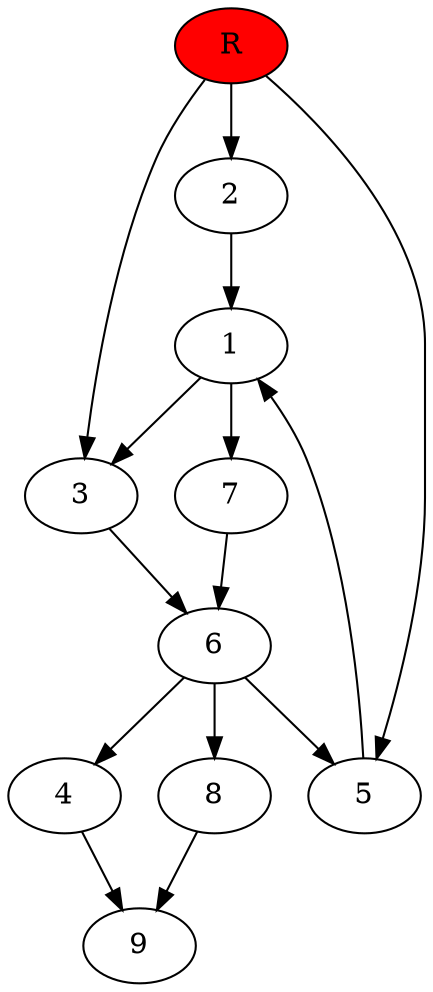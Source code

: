 digraph prb15656 {
	1
	2
	3
	4
	5
	6
	7
	8
	R [fillcolor="#ff0000" style=filled]
	1 -> 3
	1 -> 7
	2 -> 1
	3 -> 6
	4 -> 9
	5 -> 1
	6 -> 4
	6 -> 5
	6 -> 8
	7 -> 6
	8 -> 9
	R -> 2
	R -> 3
	R -> 5
}
